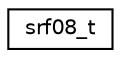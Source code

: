 digraph "Graphical Class Hierarchy"
{
 // LATEX_PDF_SIZE
  edge [fontname="Helvetica",fontsize="10",labelfontname="Helvetica",labelfontsize="10"];
  node [fontname="Helvetica",fontsize="10",shape=record];
  rankdir="LR";
  Node0 [label="srf08_t",height=0.2,width=0.4,color="black", fillcolor="white", style="filled",URL="$structsrf08__t.html",tooltip="Device descriptor for SRF08 sensors."];
}
